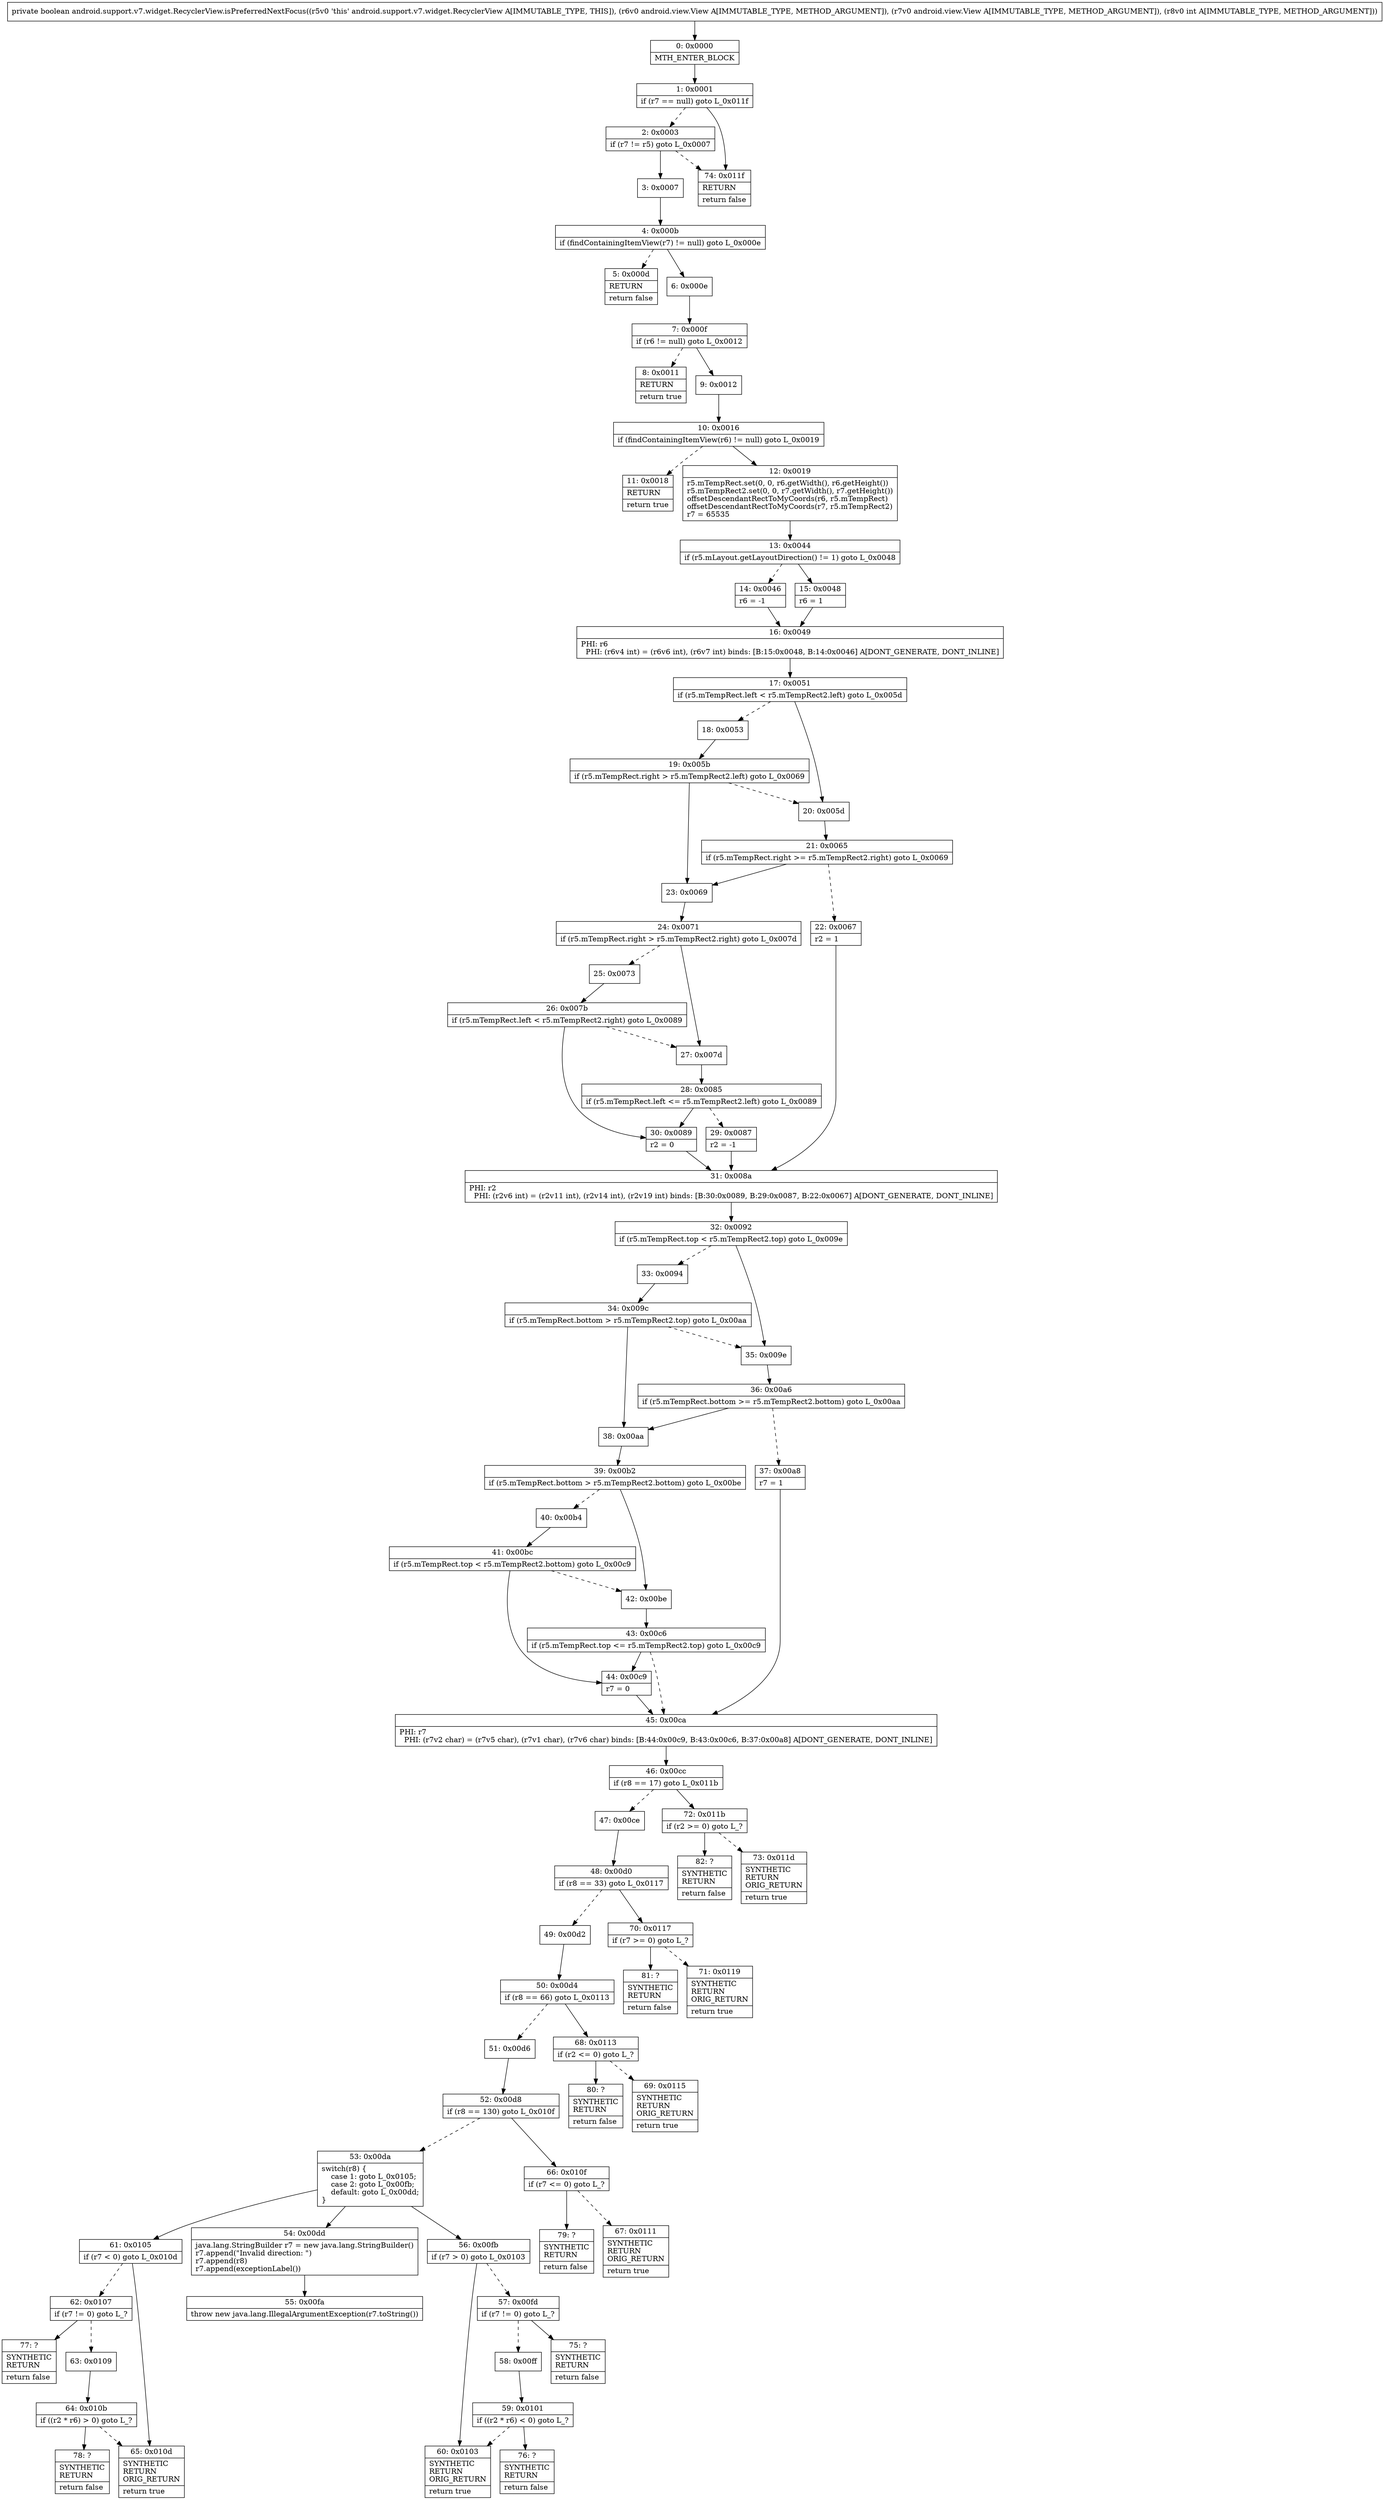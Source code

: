 digraph "CFG forandroid.support.v7.widget.RecyclerView.isPreferredNextFocus(Landroid\/view\/View;Landroid\/view\/View;I)Z" {
Node_0 [shape=record,label="{0\:\ 0x0000|MTH_ENTER_BLOCK\l}"];
Node_1 [shape=record,label="{1\:\ 0x0001|if (r7 == null) goto L_0x011f\l}"];
Node_2 [shape=record,label="{2\:\ 0x0003|if (r7 != r5) goto L_0x0007\l}"];
Node_3 [shape=record,label="{3\:\ 0x0007}"];
Node_4 [shape=record,label="{4\:\ 0x000b|if (findContainingItemView(r7) != null) goto L_0x000e\l}"];
Node_5 [shape=record,label="{5\:\ 0x000d|RETURN\l|return false\l}"];
Node_6 [shape=record,label="{6\:\ 0x000e}"];
Node_7 [shape=record,label="{7\:\ 0x000f|if (r6 != null) goto L_0x0012\l}"];
Node_8 [shape=record,label="{8\:\ 0x0011|RETURN\l|return true\l}"];
Node_9 [shape=record,label="{9\:\ 0x0012}"];
Node_10 [shape=record,label="{10\:\ 0x0016|if (findContainingItemView(r6) != null) goto L_0x0019\l}"];
Node_11 [shape=record,label="{11\:\ 0x0018|RETURN\l|return true\l}"];
Node_12 [shape=record,label="{12\:\ 0x0019|r5.mTempRect.set(0, 0, r6.getWidth(), r6.getHeight())\lr5.mTempRect2.set(0, 0, r7.getWidth(), r7.getHeight())\loffsetDescendantRectToMyCoords(r6, r5.mTempRect)\loffsetDescendantRectToMyCoords(r7, r5.mTempRect2)\lr7 = 65535\l}"];
Node_13 [shape=record,label="{13\:\ 0x0044|if (r5.mLayout.getLayoutDirection() != 1) goto L_0x0048\l}"];
Node_14 [shape=record,label="{14\:\ 0x0046|r6 = \-1\l}"];
Node_15 [shape=record,label="{15\:\ 0x0048|r6 = 1\l}"];
Node_16 [shape=record,label="{16\:\ 0x0049|PHI: r6 \l  PHI: (r6v4 int) = (r6v6 int), (r6v7 int) binds: [B:15:0x0048, B:14:0x0046] A[DONT_GENERATE, DONT_INLINE]\l}"];
Node_17 [shape=record,label="{17\:\ 0x0051|if (r5.mTempRect.left \< r5.mTempRect2.left) goto L_0x005d\l}"];
Node_18 [shape=record,label="{18\:\ 0x0053}"];
Node_19 [shape=record,label="{19\:\ 0x005b|if (r5.mTempRect.right \> r5.mTempRect2.left) goto L_0x0069\l}"];
Node_20 [shape=record,label="{20\:\ 0x005d}"];
Node_21 [shape=record,label="{21\:\ 0x0065|if (r5.mTempRect.right \>= r5.mTempRect2.right) goto L_0x0069\l}"];
Node_22 [shape=record,label="{22\:\ 0x0067|r2 = 1\l}"];
Node_23 [shape=record,label="{23\:\ 0x0069}"];
Node_24 [shape=record,label="{24\:\ 0x0071|if (r5.mTempRect.right \> r5.mTempRect2.right) goto L_0x007d\l}"];
Node_25 [shape=record,label="{25\:\ 0x0073}"];
Node_26 [shape=record,label="{26\:\ 0x007b|if (r5.mTempRect.left \< r5.mTempRect2.right) goto L_0x0089\l}"];
Node_27 [shape=record,label="{27\:\ 0x007d}"];
Node_28 [shape=record,label="{28\:\ 0x0085|if (r5.mTempRect.left \<= r5.mTempRect2.left) goto L_0x0089\l}"];
Node_29 [shape=record,label="{29\:\ 0x0087|r2 = \-1\l}"];
Node_30 [shape=record,label="{30\:\ 0x0089|r2 = 0\l}"];
Node_31 [shape=record,label="{31\:\ 0x008a|PHI: r2 \l  PHI: (r2v6 int) = (r2v11 int), (r2v14 int), (r2v19 int) binds: [B:30:0x0089, B:29:0x0087, B:22:0x0067] A[DONT_GENERATE, DONT_INLINE]\l}"];
Node_32 [shape=record,label="{32\:\ 0x0092|if (r5.mTempRect.top \< r5.mTempRect2.top) goto L_0x009e\l}"];
Node_33 [shape=record,label="{33\:\ 0x0094}"];
Node_34 [shape=record,label="{34\:\ 0x009c|if (r5.mTempRect.bottom \> r5.mTempRect2.top) goto L_0x00aa\l}"];
Node_35 [shape=record,label="{35\:\ 0x009e}"];
Node_36 [shape=record,label="{36\:\ 0x00a6|if (r5.mTempRect.bottom \>= r5.mTempRect2.bottom) goto L_0x00aa\l}"];
Node_37 [shape=record,label="{37\:\ 0x00a8|r7 = 1\l}"];
Node_38 [shape=record,label="{38\:\ 0x00aa}"];
Node_39 [shape=record,label="{39\:\ 0x00b2|if (r5.mTempRect.bottom \> r5.mTempRect2.bottom) goto L_0x00be\l}"];
Node_40 [shape=record,label="{40\:\ 0x00b4}"];
Node_41 [shape=record,label="{41\:\ 0x00bc|if (r5.mTempRect.top \< r5.mTempRect2.bottom) goto L_0x00c9\l}"];
Node_42 [shape=record,label="{42\:\ 0x00be}"];
Node_43 [shape=record,label="{43\:\ 0x00c6|if (r5.mTempRect.top \<= r5.mTempRect2.top) goto L_0x00c9\l}"];
Node_44 [shape=record,label="{44\:\ 0x00c9|r7 = 0\l}"];
Node_45 [shape=record,label="{45\:\ 0x00ca|PHI: r7 \l  PHI: (r7v2 char) = (r7v5 char), (r7v1 char), (r7v6 char) binds: [B:44:0x00c9, B:43:0x00c6, B:37:0x00a8] A[DONT_GENERATE, DONT_INLINE]\l}"];
Node_46 [shape=record,label="{46\:\ 0x00cc|if (r8 == 17) goto L_0x011b\l}"];
Node_47 [shape=record,label="{47\:\ 0x00ce}"];
Node_48 [shape=record,label="{48\:\ 0x00d0|if (r8 == 33) goto L_0x0117\l}"];
Node_49 [shape=record,label="{49\:\ 0x00d2}"];
Node_50 [shape=record,label="{50\:\ 0x00d4|if (r8 == 66) goto L_0x0113\l}"];
Node_51 [shape=record,label="{51\:\ 0x00d6}"];
Node_52 [shape=record,label="{52\:\ 0x00d8|if (r8 == 130) goto L_0x010f\l}"];
Node_53 [shape=record,label="{53\:\ 0x00da|switch(r8) \{\l    case 1: goto L_0x0105;\l    case 2: goto L_0x00fb;\l    default: goto L_0x00dd;\l\}\l}"];
Node_54 [shape=record,label="{54\:\ 0x00dd|java.lang.StringBuilder r7 = new java.lang.StringBuilder()\lr7.append(\"Invalid direction: \")\lr7.append(r8)\lr7.append(exceptionLabel())\l}"];
Node_55 [shape=record,label="{55\:\ 0x00fa|throw new java.lang.IllegalArgumentException(r7.toString())\l}"];
Node_56 [shape=record,label="{56\:\ 0x00fb|if (r7 \> 0) goto L_0x0103\l}"];
Node_57 [shape=record,label="{57\:\ 0x00fd|if (r7 != 0) goto L_?\l}"];
Node_58 [shape=record,label="{58\:\ 0x00ff}"];
Node_59 [shape=record,label="{59\:\ 0x0101|if ((r2 * r6) \< 0) goto L_?\l}"];
Node_60 [shape=record,label="{60\:\ 0x0103|SYNTHETIC\lRETURN\lORIG_RETURN\l|return true\l}"];
Node_61 [shape=record,label="{61\:\ 0x0105|if (r7 \< 0) goto L_0x010d\l}"];
Node_62 [shape=record,label="{62\:\ 0x0107|if (r7 != 0) goto L_?\l}"];
Node_63 [shape=record,label="{63\:\ 0x0109}"];
Node_64 [shape=record,label="{64\:\ 0x010b|if ((r2 * r6) \> 0) goto L_?\l}"];
Node_65 [shape=record,label="{65\:\ 0x010d|SYNTHETIC\lRETURN\lORIG_RETURN\l|return true\l}"];
Node_66 [shape=record,label="{66\:\ 0x010f|if (r7 \<= 0) goto L_?\l}"];
Node_67 [shape=record,label="{67\:\ 0x0111|SYNTHETIC\lRETURN\lORIG_RETURN\l|return true\l}"];
Node_68 [shape=record,label="{68\:\ 0x0113|if (r2 \<= 0) goto L_?\l}"];
Node_69 [shape=record,label="{69\:\ 0x0115|SYNTHETIC\lRETURN\lORIG_RETURN\l|return true\l}"];
Node_70 [shape=record,label="{70\:\ 0x0117|if (r7 \>= 0) goto L_?\l}"];
Node_71 [shape=record,label="{71\:\ 0x0119|SYNTHETIC\lRETURN\lORIG_RETURN\l|return true\l}"];
Node_72 [shape=record,label="{72\:\ 0x011b|if (r2 \>= 0) goto L_?\l}"];
Node_73 [shape=record,label="{73\:\ 0x011d|SYNTHETIC\lRETURN\lORIG_RETURN\l|return true\l}"];
Node_74 [shape=record,label="{74\:\ 0x011f|RETURN\l|return false\l}"];
Node_75 [shape=record,label="{75\:\ ?|SYNTHETIC\lRETURN\l|return false\l}"];
Node_76 [shape=record,label="{76\:\ ?|SYNTHETIC\lRETURN\l|return false\l}"];
Node_77 [shape=record,label="{77\:\ ?|SYNTHETIC\lRETURN\l|return false\l}"];
Node_78 [shape=record,label="{78\:\ ?|SYNTHETIC\lRETURN\l|return false\l}"];
Node_79 [shape=record,label="{79\:\ ?|SYNTHETIC\lRETURN\l|return false\l}"];
Node_80 [shape=record,label="{80\:\ ?|SYNTHETIC\lRETURN\l|return false\l}"];
Node_81 [shape=record,label="{81\:\ ?|SYNTHETIC\lRETURN\l|return false\l}"];
Node_82 [shape=record,label="{82\:\ ?|SYNTHETIC\lRETURN\l|return false\l}"];
MethodNode[shape=record,label="{private boolean android.support.v7.widget.RecyclerView.isPreferredNextFocus((r5v0 'this' android.support.v7.widget.RecyclerView A[IMMUTABLE_TYPE, THIS]), (r6v0 android.view.View A[IMMUTABLE_TYPE, METHOD_ARGUMENT]), (r7v0 android.view.View A[IMMUTABLE_TYPE, METHOD_ARGUMENT]), (r8v0 int A[IMMUTABLE_TYPE, METHOD_ARGUMENT])) }"];
MethodNode -> Node_0;
Node_0 -> Node_1;
Node_1 -> Node_2[style=dashed];
Node_1 -> Node_74;
Node_2 -> Node_3;
Node_2 -> Node_74[style=dashed];
Node_3 -> Node_4;
Node_4 -> Node_5[style=dashed];
Node_4 -> Node_6;
Node_6 -> Node_7;
Node_7 -> Node_8[style=dashed];
Node_7 -> Node_9;
Node_9 -> Node_10;
Node_10 -> Node_11[style=dashed];
Node_10 -> Node_12;
Node_12 -> Node_13;
Node_13 -> Node_14[style=dashed];
Node_13 -> Node_15;
Node_14 -> Node_16;
Node_15 -> Node_16;
Node_16 -> Node_17;
Node_17 -> Node_18[style=dashed];
Node_17 -> Node_20;
Node_18 -> Node_19;
Node_19 -> Node_20[style=dashed];
Node_19 -> Node_23;
Node_20 -> Node_21;
Node_21 -> Node_22[style=dashed];
Node_21 -> Node_23;
Node_22 -> Node_31;
Node_23 -> Node_24;
Node_24 -> Node_25[style=dashed];
Node_24 -> Node_27;
Node_25 -> Node_26;
Node_26 -> Node_27[style=dashed];
Node_26 -> Node_30;
Node_27 -> Node_28;
Node_28 -> Node_29[style=dashed];
Node_28 -> Node_30;
Node_29 -> Node_31;
Node_30 -> Node_31;
Node_31 -> Node_32;
Node_32 -> Node_33[style=dashed];
Node_32 -> Node_35;
Node_33 -> Node_34;
Node_34 -> Node_35[style=dashed];
Node_34 -> Node_38;
Node_35 -> Node_36;
Node_36 -> Node_37[style=dashed];
Node_36 -> Node_38;
Node_37 -> Node_45;
Node_38 -> Node_39;
Node_39 -> Node_40[style=dashed];
Node_39 -> Node_42;
Node_40 -> Node_41;
Node_41 -> Node_42[style=dashed];
Node_41 -> Node_44;
Node_42 -> Node_43;
Node_43 -> Node_44;
Node_43 -> Node_45[style=dashed];
Node_44 -> Node_45;
Node_45 -> Node_46;
Node_46 -> Node_47[style=dashed];
Node_46 -> Node_72;
Node_47 -> Node_48;
Node_48 -> Node_49[style=dashed];
Node_48 -> Node_70;
Node_49 -> Node_50;
Node_50 -> Node_51[style=dashed];
Node_50 -> Node_68;
Node_51 -> Node_52;
Node_52 -> Node_53[style=dashed];
Node_52 -> Node_66;
Node_53 -> Node_54;
Node_53 -> Node_56;
Node_53 -> Node_61;
Node_54 -> Node_55;
Node_56 -> Node_57[style=dashed];
Node_56 -> Node_60;
Node_57 -> Node_58[style=dashed];
Node_57 -> Node_75;
Node_58 -> Node_59;
Node_59 -> Node_60[style=dashed];
Node_59 -> Node_76;
Node_61 -> Node_62[style=dashed];
Node_61 -> Node_65;
Node_62 -> Node_63[style=dashed];
Node_62 -> Node_77;
Node_63 -> Node_64;
Node_64 -> Node_65[style=dashed];
Node_64 -> Node_78;
Node_66 -> Node_67[style=dashed];
Node_66 -> Node_79;
Node_68 -> Node_69[style=dashed];
Node_68 -> Node_80;
Node_70 -> Node_71[style=dashed];
Node_70 -> Node_81;
Node_72 -> Node_73[style=dashed];
Node_72 -> Node_82;
}

